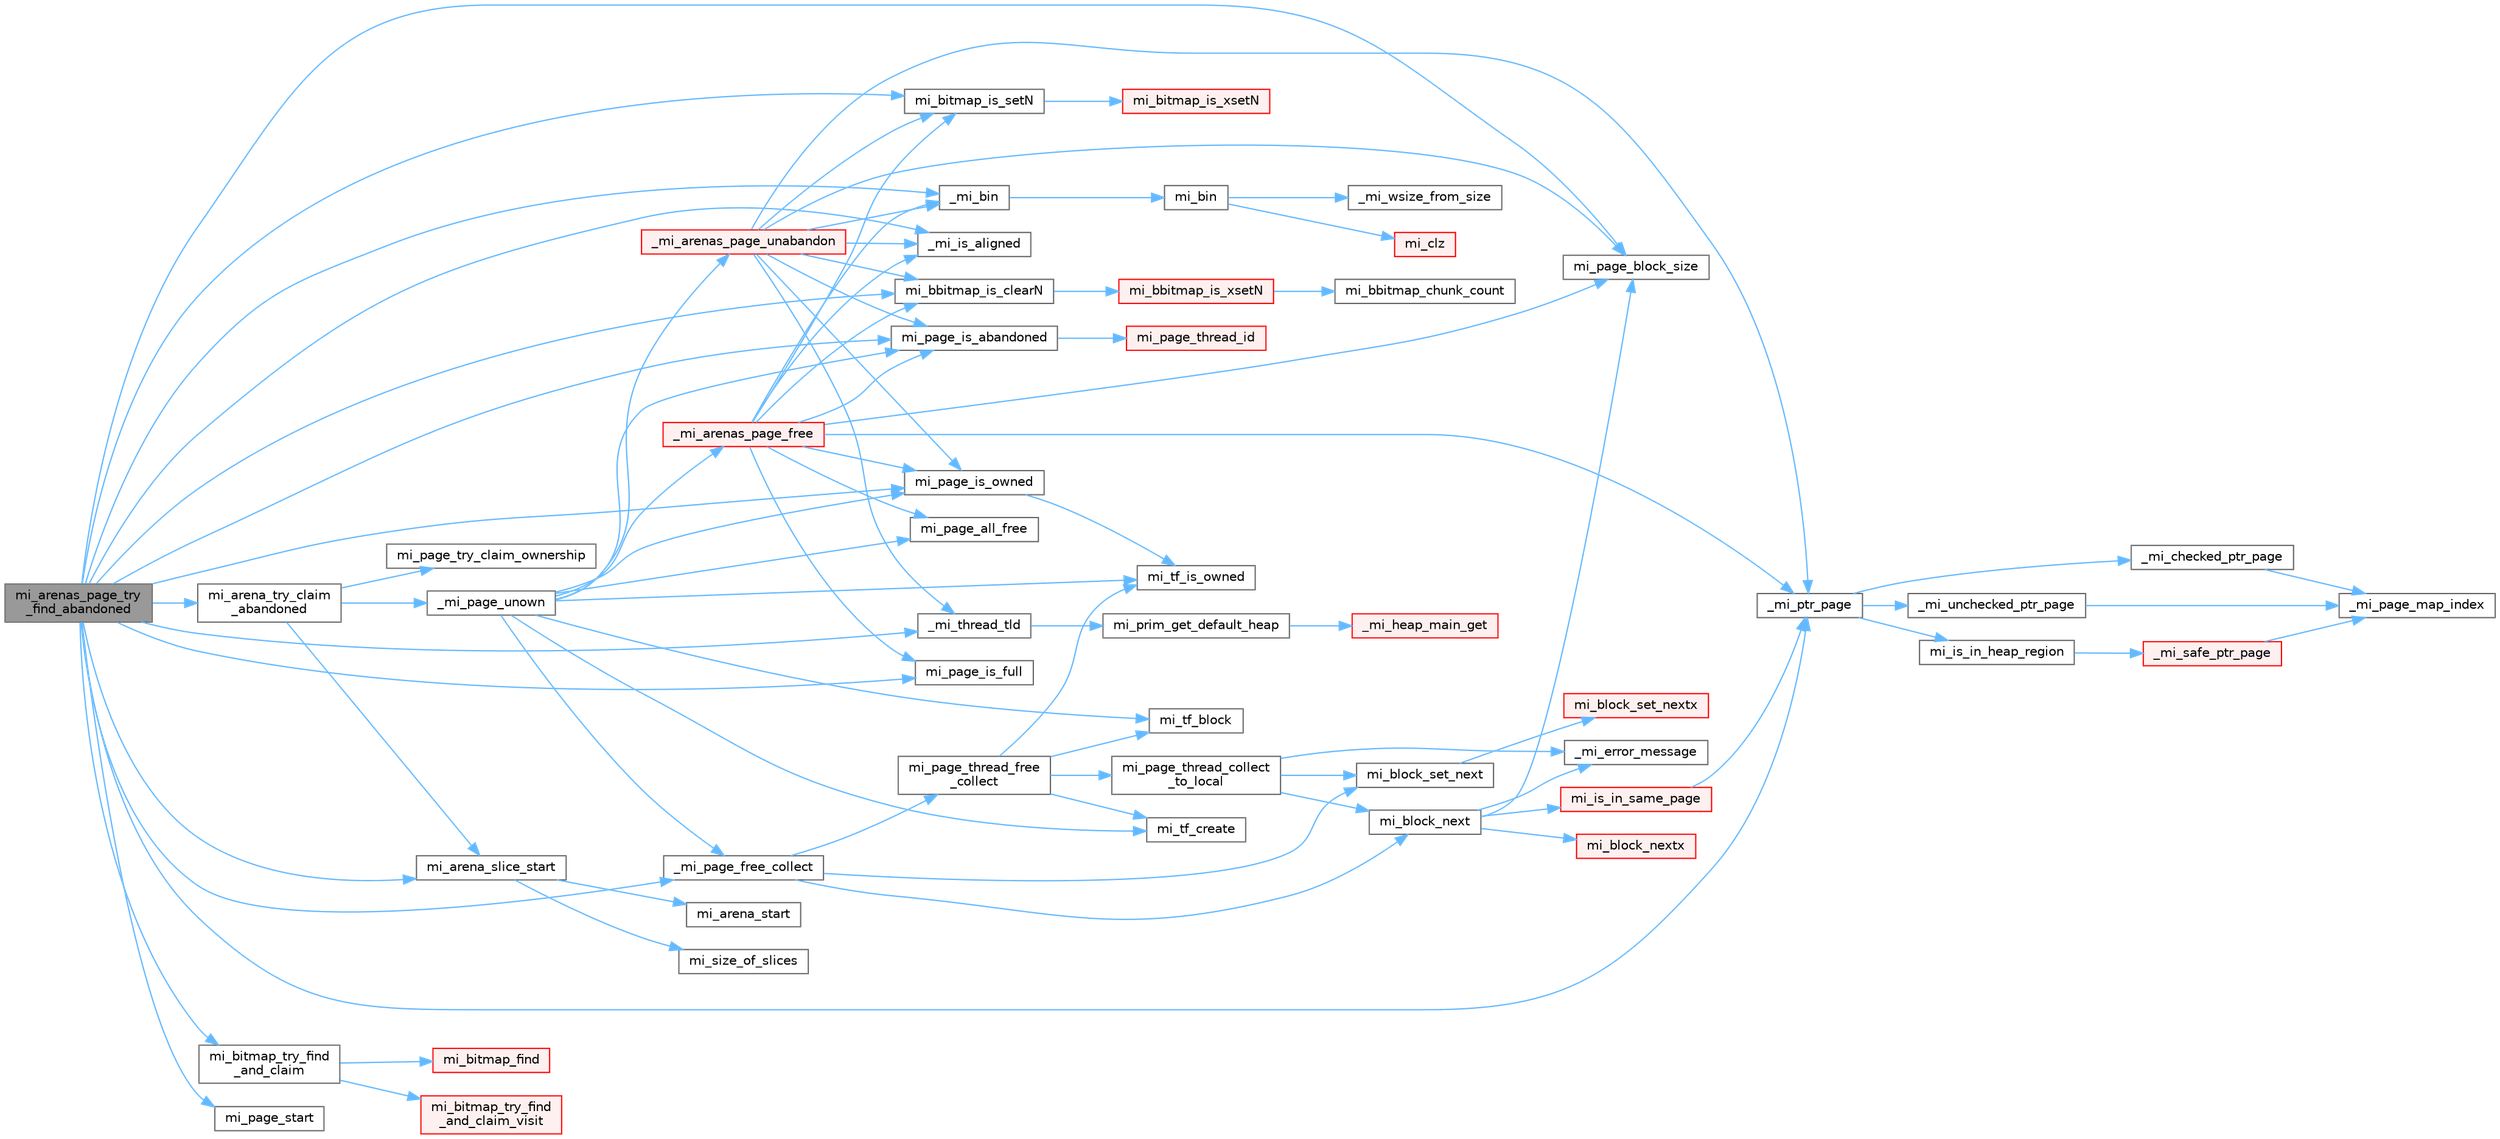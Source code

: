 digraph "mi_arenas_page_try_find_abandoned"
{
 // LATEX_PDF_SIZE
  bgcolor="transparent";
  edge [fontname=Helvetica,fontsize=10,labelfontname=Helvetica,labelfontsize=10];
  node [fontname=Helvetica,fontsize=10,shape=box,height=0.2,width=0.4];
  rankdir="LR";
  Node1 [id="Node000001",label="mi_arenas_page_try\l_find_abandoned",height=0.2,width=0.4,color="gray40", fillcolor="grey60", style="filled", fontcolor="black",tooltip=" "];
  Node1 -> Node2 [id="edge84_Node000001_Node000002",color="steelblue1",style="solid",tooltip=" "];
  Node2 [id="Node000002",label="_mi_bin",height=0.2,width=0.4,color="grey40", fillcolor="white", style="filled",URL="$page-queue_8c.html#a0d92abe27db4a21968468b2fe73473d6",tooltip=" "];
  Node2 -> Node3 [id="edge85_Node000002_Node000003",color="steelblue1",style="solid",tooltip=" "];
  Node3 [id="Node000003",label="mi_bin",height=0.2,width=0.4,color="grey40", fillcolor="white", style="filled",URL="$page-queue_8c.html#accb1e44eb166c3b6fa8f5567d0acf085",tooltip=" "];
  Node3 -> Node4 [id="edge86_Node000003_Node000004",color="steelblue1",style="solid",tooltip=" "];
  Node4 [id="Node000004",label="_mi_wsize_from_size",height=0.2,width=0.4,color="grey40", fillcolor="white", style="filled",URL="$_e_a_s_t_l_2packages_2mimalloc_2include_2mimalloc_2internal_8h.html#a7d12fa8e45201ef1ba892c927d3b8ad1",tooltip=" "];
  Node3 -> Node5 [id="edge87_Node000003_Node000005",color="steelblue1",style="solid",tooltip=" "];
  Node5 [id="Node000005",label="mi_clz",height=0.2,width=0.4,color="red", fillcolor="#FFF0F0", style="filled",URL="$bits_8h.html#af432eec4ac40df0b60ba04ea09a103fb",tooltip=" "];
  Node1 -> Node8 [id="edge88_Node000001_Node000008",color="steelblue1",style="solid",tooltip=" "];
  Node8 [id="Node000008",label="_mi_is_aligned",height=0.2,width=0.4,color="grey40", fillcolor="white", style="filled",URL="$_e_a_s_t_l_2packages_2mimalloc_2include_2mimalloc_2internal_8h.html#ad446ae4d82cbdbd78dfbe46fa2330555",tooltip=" "];
  Node1 -> Node9 [id="edge89_Node000001_Node000009",color="steelblue1",style="solid",tooltip=" "];
  Node9 [id="Node000009",label="_mi_page_free_collect",height=0.2,width=0.4,color="grey40", fillcolor="white", style="filled",URL="$page_8c.html#ae2b78e1e45e4ac3db8102e9d333d2972",tooltip=" "];
  Node9 -> Node10 [id="edge90_Node000009_Node000010",color="steelblue1",style="solid",tooltip=" "];
  Node10 [id="Node000010",label="mi_block_next",height=0.2,width=0.4,color="grey40", fillcolor="white", style="filled",URL="$_e_a_s_t_l_2packages_2mimalloc_2include_2mimalloc_2internal_8h.html#aaa5daf3a8b3db89666b6861cbb1e2f96",tooltip=" "];
  Node10 -> Node11 [id="edge91_Node000010_Node000011",color="steelblue1",style="solid",tooltip=" "];
  Node11 [id="Node000011",label="_mi_error_message",height=0.2,width=0.4,color="grey40", fillcolor="white", style="filled",URL="$options_8c.html#a2bebc073bcaac71658e57bb260c2e426",tooltip=" "];
  Node10 -> Node12 [id="edge92_Node000010_Node000012",color="steelblue1",style="solid",tooltip=" "];
  Node12 [id="Node000012",label="mi_block_nextx",height=0.2,width=0.4,color="red", fillcolor="#FFF0F0", style="filled",URL="$_e_a_s_t_l_2packages_2mimalloc_2include_2mimalloc_2internal_8h.html#a0887e65e0c4cafb80c0851bb81602a42",tooltip=" "];
  Node10 -> Node15 [id="edge93_Node000010_Node000015",color="steelblue1",style="solid",tooltip=" "];
  Node15 [id="Node000015",label="mi_is_in_same_page",height=0.2,width=0.4,color="red", fillcolor="#FFF0F0", style="filled",URL="$_e_a_s_t_l_2packages_2mimalloc_2include_2mimalloc_2internal_8h.html#a31ad3a70b52caeb52b6babacd5a97894",tooltip=" "];
  Node15 -> Node16 [id="edge94_Node000015_Node000016",color="steelblue1",style="solid",tooltip=" "];
  Node16 [id="Node000016",label="_mi_ptr_page",height=0.2,width=0.4,color="grey40", fillcolor="white", style="filled",URL="$_e_a_s_t_l_2packages_2mimalloc_2include_2mimalloc_2internal_8h.html#acd84a462a2045538d19ecc56e6cc29f6",tooltip=" "];
  Node16 -> Node17 [id="edge95_Node000016_Node000017",color="steelblue1",style="solid",tooltip=" "];
  Node17 [id="Node000017",label="_mi_checked_ptr_page",height=0.2,width=0.4,color="grey40", fillcolor="white", style="filled",URL="$_e_a_s_t_l_2packages_2mimalloc_2include_2mimalloc_2internal_8h.html#aae1cb48b790d504329cb8031a6a716ef",tooltip=" "];
  Node17 -> Node18 [id="edge96_Node000017_Node000018",color="steelblue1",style="solid",tooltip=" "];
  Node18 [id="Node000018",label="_mi_page_map_index",height=0.2,width=0.4,color="grey40", fillcolor="white", style="filled",URL="$_e_a_s_t_l_2packages_2mimalloc_2include_2mimalloc_2internal_8h.html#ac5fb64f98ad24fd3b47091a14425c3dc",tooltip=" "];
  Node16 -> Node19 [id="edge97_Node000016_Node000019",color="steelblue1",style="solid",tooltip=" "];
  Node19 [id="Node000019",label="_mi_unchecked_ptr_page",height=0.2,width=0.4,color="grey40", fillcolor="white", style="filled",URL="$_e_a_s_t_l_2packages_2mimalloc_2include_2mimalloc_2internal_8h.html#af17a42b9aa712fc80ff8d725eb2300ec",tooltip=" "];
  Node19 -> Node18 [id="edge98_Node000019_Node000018",color="steelblue1",style="solid",tooltip=" "];
  Node16 -> Node20 [id="edge99_Node000016_Node000020",color="steelblue1",style="solid",tooltip=" "];
  Node20 [id="Node000020",label="mi_is_in_heap_region",height=0.2,width=0.4,color="grey40", fillcolor="white", style="filled",URL="$group__extended.html#ga5f071b10d4df1c3658e04e7fd67a94e6",tooltip=" "];
  Node20 -> Node21 [id="edge100_Node000020_Node000021",color="steelblue1",style="solid",tooltip=" "];
  Node21 [id="Node000021",label="_mi_safe_ptr_page",height=0.2,width=0.4,color="red", fillcolor="#FFF0F0", style="filled",URL="$page-map_8c.html#aa93d85305e51471aa1951ab818628a63",tooltip=" "];
  Node21 -> Node18 [id="edge101_Node000021_Node000018",color="steelblue1",style="solid",tooltip=" "];
  Node10 -> Node26 [id="edge102_Node000010_Node000026",color="steelblue1",style="solid",tooltip=" "];
  Node26 [id="Node000026",label="mi_page_block_size",height=0.2,width=0.4,color="grey40", fillcolor="white", style="filled",URL="$_e_a_s_t_l_2packages_2mimalloc_2include_2mimalloc_2internal_8h.html#a6134893990c1f09da2b40092ceecc780",tooltip=" "];
  Node9 -> Node28 [id="edge103_Node000009_Node000028",color="steelblue1",style="solid",tooltip=" "];
  Node28 [id="Node000028",label="mi_block_set_next",height=0.2,width=0.4,color="grey40", fillcolor="white", style="filled",URL="$_e_a_s_t_l_2packages_2mimalloc_2include_2mimalloc_2internal_8h.html#ac7b440a922454c163ed1139aac9b946d",tooltip=" "];
  Node28 -> Node29 [id="edge104_Node000028_Node000029",color="steelblue1",style="solid",tooltip=" "];
  Node29 [id="Node000029",label="mi_block_set_nextx",height=0.2,width=0.4,color="red", fillcolor="#FFF0F0", style="filled",URL="$_e_a_s_t_l_2packages_2mimalloc_2include_2mimalloc_2internal_8h.html#af5fbdb6f591a95ed806576e4edd908d3",tooltip=" "];
  Node9 -> Node32 [id="edge105_Node000009_Node000032",color="steelblue1",style="solid",tooltip=" "];
  Node32 [id="Node000032",label="mi_page_thread_free\l_collect",height=0.2,width=0.4,color="grey40", fillcolor="white", style="filled",URL="$page_8c.html#a295cb69a2c761ab5f15f2defe7fb31fe",tooltip=" "];
  Node32 -> Node33 [id="edge106_Node000032_Node000033",color="steelblue1",style="solid",tooltip=" "];
  Node33 [id="Node000033",label="mi_page_thread_collect\l_to_local",height=0.2,width=0.4,color="grey40", fillcolor="white", style="filled",URL="$page_8c.html#a6ab1a3c44e97e77d8828e78fcee13600",tooltip=" "];
  Node33 -> Node11 [id="edge107_Node000033_Node000011",color="steelblue1",style="solid",tooltip=" "];
  Node33 -> Node10 [id="edge108_Node000033_Node000010",color="steelblue1",style="solid",tooltip=" "];
  Node33 -> Node28 [id="edge109_Node000033_Node000028",color="steelblue1",style="solid",tooltip=" "];
  Node32 -> Node34 [id="edge110_Node000032_Node000034",color="steelblue1",style="solid",tooltip=" "];
  Node34 [id="Node000034",label="mi_tf_block",height=0.2,width=0.4,color="grey40", fillcolor="white", style="filled",URL="$_e_a_s_t_l_2packages_2mimalloc_2include_2mimalloc_2internal_8h.html#a68f9b45db9fe19930366d0e473bdf791",tooltip=" "];
  Node32 -> Node35 [id="edge111_Node000032_Node000035",color="steelblue1",style="solid",tooltip=" "];
  Node35 [id="Node000035",label="mi_tf_create",height=0.2,width=0.4,color="grey40", fillcolor="white", style="filled",URL="$_e_a_s_t_l_2packages_2mimalloc_2include_2mimalloc_2internal_8h.html#ae5ecd5e45278bd147fbe6720cba0f323",tooltip=" "];
  Node32 -> Node36 [id="edge112_Node000032_Node000036",color="steelblue1",style="solid",tooltip=" "];
  Node36 [id="Node000036",label="mi_tf_is_owned",height=0.2,width=0.4,color="grey40", fillcolor="white", style="filled",URL="$_e_a_s_t_l_2packages_2mimalloc_2include_2mimalloc_2internal_8h.html#aa501cc20d36064923e3d70c4a08879c4",tooltip=" "];
  Node1 -> Node16 [id="edge113_Node000001_Node000016",color="steelblue1",style="solid",tooltip=" "];
  Node1 -> Node37 [id="edge114_Node000001_Node000037",color="steelblue1",style="solid",tooltip=" "];
  Node37 [id="Node000037",label="_mi_thread_tld",height=0.2,width=0.4,color="grey40", fillcolor="white", style="filled",URL="$_e_a_s_t_l_2packages_2mimalloc_2src_2init_8c.html#a41f271719fb503f4c4a39313aed7bee3",tooltip=" "];
  Node37 -> Node38 [id="edge115_Node000037_Node000038",color="steelblue1",style="solid",tooltip=" "];
  Node38 [id="Node000038",label="mi_prim_get_default_heap",height=0.2,width=0.4,color="grey40", fillcolor="white", style="filled",URL="$prim_8h.html#a986e62564728229db3ccecbd6e97fd98",tooltip=" "];
  Node38 -> Node39 [id="edge116_Node000038_Node000039",color="steelblue1",style="solid",tooltip=" "];
  Node39 [id="Node000039",label="_mi_heap_main_get",height=0.2,width=0.4,color="red", fillcolor="#FFF0F0", style="filled",URL="$_e_a_s_t_l_2packages_2mimalloc_2src_2init_8c.html#a1feeb4148fb048caf23361152895a55c",tooltip=" "];
  Node1 -> Node102 [id="edge117_Node000001_Node000102",color="steelblue1",style="solid",tooltip=" "];
  Node102 [id="Node000102",label="mi_arena_slice_start",height=0.2,width=0.4,color="grey40", fillcolor="white", style="filled",URL="$arena_8c.html#a0a2d2bb37e419baf7d346107e77c6e05",tooltip=" "];
  Node102 -> Node103 [id="edge118_Node000102_Node000103",color="steelblue1",style="solid",tooltip=" "];
  Node103 [id="Node000103",label="mi_arena_start",height=0.2,width=0.4,color="grey40", fillcolor="white", style="filled",URL="$arena_8c.html#a8aa073deb4be73d4bbc7b27864c55cd4",tooltip=" "];
  Node102 -> Node104 [id="edge119_Node000102_Node000104",color="steelblue1",style="solid",tooltip=" "];
  Node104 [id="Node000104",label="mi_size_of_slices",height=0.2,width=0.4,color="grey40", fillcolor="white", style="filled",URL="$_e_a_s_t_l_2packages_2mimalloc_2include_2mimalloc_2internal_8h.html#ae8e31ea92ee1ee2f1a93ea87d0184436",tooltip=" "];
  Node1 -> Node105 [id="edge120_Node000001_Node000105",color="steelblue1",style="solid",tooltip=" "];
  Node105 [id="Node000105",label="mi_arena_try_claim\l_abandoned",height=0.2,width=0.4,color="grey40", fillcolor="white", style="filled",URL="$arena_8c.html#a6bf740f5c9287ec8233485eb1d9bce25",tooltip=" "];
  Node105 -> Node106 [id="edge121_Node000105_Node000106",color="steelblue1",style="solid",tooltip=" "];
  Node106 [id="Node000106",label="_mi_page_unown",height=0.2,width=0.4,color="grey40", fillcolor="white", style="filled",URL="$_e_a_s_t_l_2packages_2mimalloc_2include_2mimalloc_2internal_8h.html#a1351f59781e73d02e91036f559314c8b",tooltip=" "];
  Node106 -> Node107 [id="edge122_Node000106_Node000107",color="steelblue1",style="solid",tooltip=" "];
  Node107 [id="Node000107",label="_mi_arenas_page_free",height=0.2,width=0.4,color="red", fillcolor="#FFF0F0", style="filled",URL="$arena_8c.html#a5c704481ee56f6588f680987f4359d45",tooltip=" "];
  Node107 -> Node2 [id="edge123_Node000107_Node000002",color="steelblue1",style="solid",tooltip=" "];
  Node107 -> Node8 [id="edge124_Node000107_Node000008",color="steelblue1",style="solid",tooltip=" "];
  Node107 -> Node16 [id="edge125_Node000107_Node000016",color="steelblue1",style="solid",tooltip=" "];
  Node107 -> Node113 [id="edge126_Node000107_Node000113",color="steelblue1",style="solid",tooltip=" "];
  Node113 [id="Node000113",label="mi_bbitmap_is_clearN",height=0.2,width=0.4,color="grey40", fillcolor="white", style="filled",URL="$bitmap_8h.html#a5424318442a5d1f904eab0d157bc777e",tooltip=" "];
  Node113 -> Node114 [id="edge127_Node000113_Node000114",color="steelblue1",style="solid",tooltip=" "];
  Node114 [id="Node000114",label="mi_bbitmap_is_xsetN",height=0.2,width=0.4,color="red", fillcolor="#FFF0F0", style="filled",URL="$bitmap_8c.html#a143c1ab4aaff95bc9a5642f45e2fc52f",tooltip=" "];
  Node114 -> Node115 [id="edge128_Node000114_Node000115",color="steelblue1",style="solid",tooltip=" "];
  Node115 [id="Node000115",label="mi_bbitmap_chunk_count",height=0.2,width=0.4,color="grey40", fillcolor="white", style="filled",URL="$bitmap_8h.html#a61d4c39827af9a9dbeb574d28856ba90",tooltip=" "];
  Node107 -> Node229 [id="edge129_Node000107_Node000229",color="steelblue1",style="solid",tooltip=" "];
  Node229 [id="Node000229",label="mi_bitmap_is_setN",height=0.2,width=0.4,color="grey40", fillcolor="white", style="filled",URL="$bitmap_8h.html#a1198ba479412d3f0fa55b87e40397dfa",tooltip=" "];
  Node229 -> Node227 [id="edge130_Node000229_Node000227",color="steelblue1",style="solid",tooltip=" "];
  Node227 [id="Node000227",label="mi_bitmap_is_xsetN",height=0.2,width=0.4,color="red", fillcolor="#FFF0F0", style="filled",URL="$bitmap_8c.html#adb22535bc9bc502a2e9f4f41e64972b2",tooltip=" "];
  Node107 -> Node230 [id="edge131_Node000107_Node000230",color="steelblue1",style="solid",tooltip=" "];
  Node230 [id="Node000230",label="mi_page_all_free",height=0.2,width=0.4,color="grey40", fillcolor="white", style="filled",URL="$_e_a_s_t_l_2packages_2mimalloc_2include_2mimalloc_2internal_8h.html#adfd6d23350810ca36986ffbc5459c93d",tooltip=" "];
  Node107 -> Node26 [id="edge132_Node000107_Node000026",color="steelblue1",style="solid",tooltip=" "];
  Node107 -> Node234 [id="edge133_Node000107_Node000234",color="steelblue1",style="solid",tooltip=" "];
  Node234 [id="Node000234",label="mi_page_is_abandoned",height=0.2,width=0.4,color="grey40", fillcolor="white", style="filled",URL="$_e_a_s_t_l_2packages_2mimalloc_2include_2mimalloc_2internal_8h.html#aa75f964d916bd58a37861b88491c51fb",tooltip=" "];
  Node234 -> Node235 [id="edge134_Node000234_Node000235",color="steelblue1",style="solid",tooltip=" "];
  Node235 [id="Node000235",label="mi_page_thread_id",height=0.2,width=0.4,color="red", fillcolor="#FFF0F0", style="filled",URL="$_e_a_s_t_l_2packages_2mimalloc_2include_2mimalloc_2internal_8h.html#a90afabd9cd5163cc55285f6f60107e4e",tooltip=" "];
  Node107 -> Node237 [id="edge135_Node000107_Node000237",color="steelblue1",style="solid",tooltip=" "];
  Node237 [id="Node000237",label="mi_page_is_full",height=0.2,width=0.4,color="grey40", fillcolor="white", style="filled",URL="$_e_a_s_t_l_2packages_2mimalloc_2include_2mimalloc_2internal_8h.html#a36f23c498e9d9d6eede31eb1738754ec",tooltip=" "];
  Node107 -> Node238 [id="edge136_Node000107_Node000238",color="steelblue1",style="solid",tooltip=" "];
  Node238 [id="Node000238",label="mi_page_is_owned",height=0.2,width=0.4,color="grey40", fillcolor="white", style="filled",URL="$_e_a_s_t_l_2packages_2mimalloc_2include_2mimalloc_2internal_8h.html#af56ec67c6f794de0f36d59a6390ab4c7",tooltip=" "];
  Node238 -> Node36 [id="edge137_Node000238_Node000036",color="steelblue1",style="solid",tooltip=" "];
  Node106 -> Node239 [id="edge138_Node000106_Node000239",color="steelblue1",style="solid",tooltip=" "];
  Node239 [id="Node000239",label="_mi_arenas_page_unabandon",height=0.2,width=0.4,color="red", fillcolor="#FFF0F0", style="filled",URL="$arena_8c.html#a1ab01c89ec9262c1ac23776c0ab3843f",tooltip=" "];
  Node239 -> Node2 [id="edge139_Node000239_Node000002",color="steelblue1",style="solid",tooltip=" "];
  Node239 -> Node8 [id="edge140_Node000239_Node000008",color="steelblue1",style="solid",tooltip=" "];
  Node239 -> Node16 [id="edge141_Node000239_Node000016",color="steelblue1",style="solid",tooltip=" "];
  Node239 -> Node37 [id="edge142_Node000239_Node000037",color="steelblue1",style="solid",tooltip=" "];
  Node239 -> Node113 [id="edge143_Node000239_Node000113",color="steelblue1",style="solid",tooltip=" "];
  Node239 -> Node229 [id="edge144_Node000239_Node000229",color="steelblue1",style="solid",tooltip=" "];
  Node239 -> Node26 [id="edge145_Node000239_Node000026",color="steelblue1",style="solid",tooltip=" "];
  Node239 -> Node234 [id="edge146_Node000239_Node000234",color="steelblue1",style="solid",tooltip=" "];
  Node239 -> Node238 [id="edge147_Node000239_Node000238",color="steelblue1",style="solid",tooltip=" "];
  Node106 -> Node9 [id="edge148_Node000106_Node000009",color="steelblue1",style="solid",tooltip=" "];
  Node106 -> Node230 [id="edge149_Node000106_Node000230",color="steelblue1",style="solid",tooltip=" "];
  Node106 -> Node234 [id="edge150_Node000106_Node000234",color="steelblue1",style="solid",tooltip=" "];
  Node106 -> Node238 [id="edge151_Node000106_Node000238",color="steelblue1",style="solid",tooltip=" "];
  Node106 -> Node34 [id="edge152_Node000106_Node000034",color="steelblue1",style="solid",tooltip=" "];
  Node106 -> Node35 [id="edge153_Node000106_Node000035",color="steelblue1",style="solid",tooltip=" "];
  Node106 -> Node36 [id="edge154_Node000106_Node000036",color="steelblue1",style="solid",tooltip=" "];
  Node105 -> Node102 [id="edge155_Node000105_Node000102",color="steelblue1",style="solid",tooltip=" "];
  Node105 -> Node248 [id="edge156_Node000105_Node000248",color="steelblue1",style="solid",tooltip=" "];
  Node248 [id="Node000248",label="mi_page_try_claim_ownership",height=0.2,width=0.4,color="grey40", fillcolor="white", style="filled",URL="$_e_a_s_t_l_2packages_2mimalloc_2include_2mimalloc_2internal_8h.html#a169f87a15e28a034692b692e86022baa",tooltip=" "];
  Node1 -> Node113 [id="edge157_Node000001_Node000113",color="steelblue1",style="solid",tooltip=" "];
  Node1 -> Node229 [id="edge158_Node000001_Node000229",color="steelblue1",style="solid",tooltip=" "];
  Node1 -> Node249 [id="edge159_Node000001_Node000249",color="steelblue1",style="solid",tooltip=" "];
  Node249 [id="Node000249",label="mi_bitmap_try_find\l_and_claim",height=0.2,width=0.4,color="grey40", fillcolor="white", style="filled",URL="$bitmap_8c.html#ad3abd3ec821fcd51ee18dd26221eee99",tooltip=" "];
  Node249 -> Node250 [id="edge160_Node000249_Node000250",color="steelblue1",style="solid",tooltip=" "];
  Node250 [id="Node000250",label="mi_bitmap_find",height=0.2,width=0.4,color="red", fillcolor="#FFF0F0", style="filled",URL="$bitmap_8c.html#a49d7c4a9f9227981d3aa02da28e7176a",tooltip=" "];
  Node249 -> Node252 [id="edge161_Node000249_Node000252",color="steelblue1",style="solid",tooltip=" "];
  Node252 [id="Node000252",label="mi_bitmap_try_find\l_and_claim_visit",height=0.2,width=0.4,color="red", fillcolor="#FFF0F0", style="filled",URL="$bitmap_8c.html#a4bf08849d33497f770c720ebaf7034c9",tooltip=" "];
  Node1 -> Node26 [id="edge162_Node000001_Node000026",color="steelblue1",style="solid",tooltip=" "];
  Node1 -> Node234 [id="edge163_Node000001_Node000234",color="steelblue1",style="solid",tooltip=" "];
  Node1 -> Node237 [id="edge164_Node000001_Node000237",color="steelblue1",style="solid",tooltip=" "];
  Node1 -> Node238 [id="edge165_Node000001_Node000238",color="steelblue1",style="solid",tooltip=" "];
  Node1 -> Node27 [id="edge166_Node000001_Node000027",color="steelblue1",style="solid",tooltip=" "];
  Node27 [id="Node000027",label="mi_page_start",height=0.2,width=0.4,color="grey40", fillcolor="white", style="filled",URL="$_e_a_s_t_l_2packages_2mimalloc_2include_2mimalloc_2internal_8h.html#a95e8b035747d340ad060f5cf0811b7e9",tooltip=" "];
}
